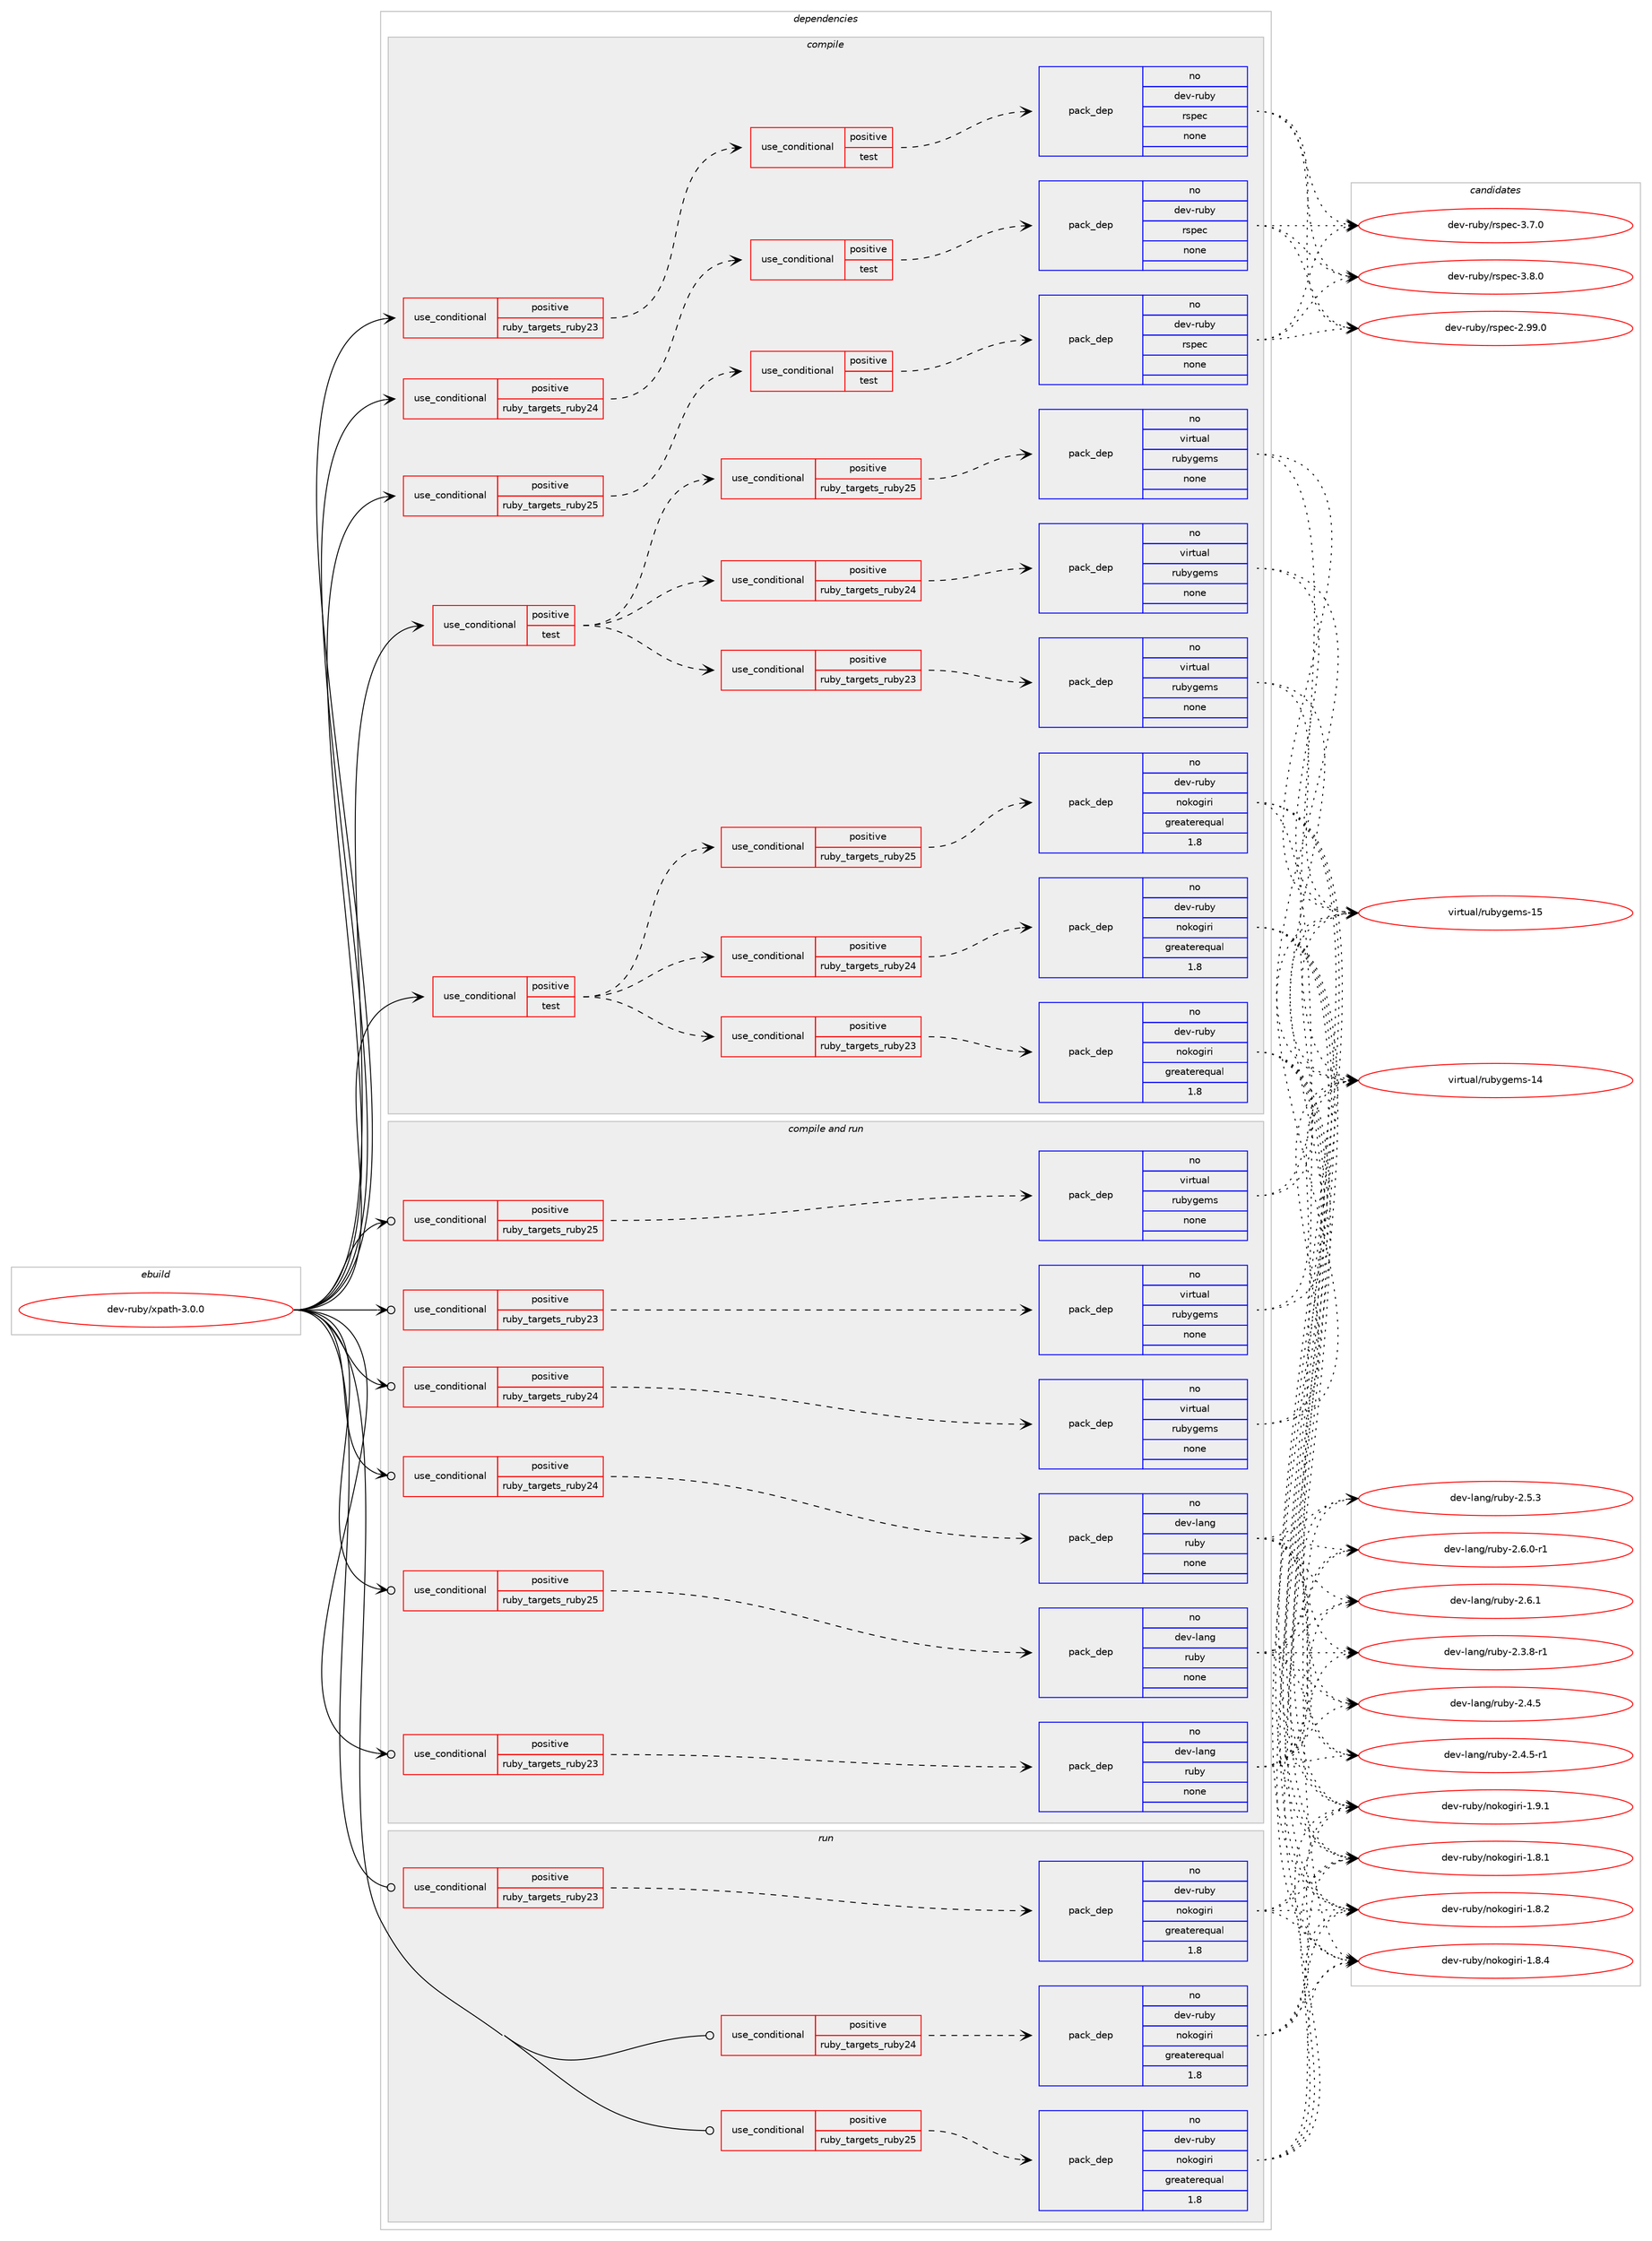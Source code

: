 digraph prolog {

# *************
# Graph options
# *************

newrank=true;
concentrate=true;
compound=true;
graph [rankdir=LR,fontname=Helvetica,fontsize=10,ranksep=1.5];#, ranksep=2.5, nodesep=0.2];
edge  [arrowhead=vee];
node  [fontname=Helvetica,fontsize=10];

# **********
# The ebuild
# **********

subgraph cluster_leftcol {
color=gray;
rank=same;
label=<<i>ebuild</i>>;
id [label="dev-ruby/xpath-3.0.0", color=red, width=4, href="../dev-ruby/xpath-3.0.0.svg"];
}

# ****************
# The dependencies
# ****************

subgraph cluster_midcol {
color=gray;
label=<<i>dependencies</i>>;
subgraph cluster_compile {
fillcolor="#eeeeee";
style=filled;
label=<<i>compile</i>>;
subgraph cond422511 {
dependency1537707 [label=<<TABLE BORDER="0" CELLBORDER="1" CELLSPACING="0" CELLPADDING="4"><TR><TD ROWSPAN="3" CELLPADDING="10">use_conditional</TD></TR><TR><TD>positive</TD></TR><TR><TD>ruby_targets_ruby23</TD></TR></TABLE>>, shape=none, color=red];
subgraph cond422512 {
dependency1537708 [label=<<TABLE BORDER="0" CELLBORDER="1" CELLSPACING="0" CELLPADDING="4"><TR><TD ROWSPAN="3" CELLPADDING="10">use_conditional</TD></TR><TR><TD>positive</TD></TR><TR><TD>test</TD></TR></TABLE>>, shape=none, color=red];
subgraph pack1091677 {
dependency1537709 [label=<<TABLE BORDER="0" CELLBORDER="1" CELLSPACING="0" CELLPADDING="4" WIDTH="220"><TR><TD ROWSPAN="6" CELLPADDING="30">pack_dep</TD></TR><TR><TD WIDTH="110">no</TD></TR><TR><TD>dev-ruby</TD></TR><TR><TD>rspec</TD></TR><TR><TD>none</TD></TR><TR><TD></TD></TR></TABLE>>, shape=none, color=blue];
}
dependency1537708:e -> dependency1537709:w [weight=20,style="dashed",arrowhead="vee"];
}
dependency1537707:e -> dependency1537708:w [weight=20,style="dashed",arrowhead="vee"];
}
id:e -> dependency1537707:w [weight=20,style="solid",arrowhead="vee"];
subgraph cond422513 {
dependency1537710 [label=<<TABLE BORDER="0" CELLBORDER="1" CELLSPACING="0" CELLPADDING="4"><TR><TD ROWSPAN="3" CELLPADDING="10">use_conditional</TD></TR><TR><TD>positive</TD></TR><TR><TD>ruby_targets_ruby24</TD></TR></TABLE>>, shape=none, color=red];
subgraph cond422514 {
dependency1537711 [label=<<TABLE BORDER="0" CELLBORDER="1" CELLSPACING="0" CELLPADDING="4"><TR><TD ROWSPAN="3" CELLPADDING="10">use_conditional</TD></TR><TR><TD>positive</TD></TR><TR><TD>test</TD></TR></TABLE>>, shape=none, color=red];
subgraph pack1091678 {
dependency1537712 [label=<<TABLE BORDER="0" CELLBORDER="1" CELLSPACING="0" CELLPADDING="4" WIDTH="220"><TR><TD ROWSPAN="6" CELLPADDING="30">pack_dep</TD></TR><TR><TD WIDTH="110">no</TD></TR><TR><TD>dev-ruby</TD></TR><TR><TD>rspec</TD></TR><TR><TD>none</TD></TR><TR><TD></TD></TR></TABLE>>, shape=none, color=blue];
}
dependency1537711:e -> dependency1537712:w [weight=20,style="dashed",arrowhead="vee"];
}
dependency1537710:e -> dependency1537711:w [weight=20,style="dashed",arrowhead="vee"];
}
id:e -> dependency1537710:w [weight=20,style="solid",arrowhead="vee"];
subgraph cond422515 {
dependency1537713 [label=<<TABLE BORDER="0" CELLBORDER="1" CELLSPACING="0" CELLPADDING="4"><TR><TD ROWSPAN="3" CELLPADDING="10">use_conditional</TD></TR><TR><TD>positive</TD></TR><TR><TD>ruby_targets_ruby25</TD></TR></TABLE>>, shape=none, color=red];
subgraph cond422516 {
dependency1537714 [label=<<TABLE BORDER="0" CELLBORDER="1" CELLSPACING="0" CELLPADDING="4"><TR><TD ROWSPAN="3" CELLPADDING="10">use_conditional</TD></TR><TR><TD>positive</TD></TR><TR><TD>test</TD></TR></TABLE>>, shape=none, color=red];
subgraph pack1091679 {
dependency1537715 [label=<<TABLE BORDER="0" CELLBORDER="1" CELLSPACING="0" CELLPADDING="4" WIDTH="220"><TR><TD ROWSPAN="6" CELLPADDING="30">pack_dep</TD></TR><TR><TD WIDTH="110">no</TD></TR><TR><TD>dev-ruby</TD></TR><TR><TD>rspec</TD></TR><TR><TD>none</TD></TR><TR><TD></TD></TR></TABLE>>, shape=none, color=blue];
}
dependency1537714:e -> dependency1537715:w [weight=20,style="dashed",arrowhead="vee"];
}
dependency1537713:e -> dependency1537714:w [weight=20,style="dashed",arrowhead="vee"];
}
id:e -> dependency1537713:w [weight=20,style="solid",arrowhead="vee"];
subgraph cond422517 {
dependency1537716 [label=<<TABLE BORDER="0" CELLBORDER="1" CELLSPACING="0" CELLPADDING="4"><TR><TD ROWSPAN="3" CELLPADDING="10">use_conditional</TD></TR><TR><TD>positive</TD></TR><TR><TD>test</TD></TR></TABLE>>, shape=none, color=red];
subgraph cond422518 {
dependency1537717 [label=<<TABLE BORDER="0" CELLBORDER="1" CELLSPACING="0" CELLPADDING="4"><TR><TD ROWSPAN="3" CELLPADDING="10">use_conditional</TD></TR><TR><TD>positive</TD></TR><TR><TD>ruby_targets_ruby23</TD></TR></TABLE>>, shape=none, color=red];
subgraph pack1091680 {
dependency1537718 [label=<<TABLE BORDER="0" CELLBORDER="1" CELLSPACING="0" CELLPADDING="4" WIDTH="220"><TR><TD ROWSPAN="6" CELLPADDING="30">pack_dep</TD></TR><TR><TD WIDTH="110">no</TD></TR><TR><TD>dev-ruby</TD></TR><TR><TD>nokogiri</TD></TR><TR><TD>greaterequal</TD></TR><TR><TD>1.8</TD></TR></TABLE>>, shape=none, color=blue];
}
dependency1537717:e -> dependency1537718:w [weight=20,style="dashed",arrowhead="vee"];
}
dependency1537716:e -> dependency1537717:w [weight=20,style="dashed",arrowhead="vee"];
subgraph cond422519 {
dependency1537719 [label=<<TABLE BORDER="0" CELLBORDER="1" CELLSPACING="0" CELLPADDING="4"><TR><TD ROWSPAN="3" CELLPADDING="10">use_conditional</TD></TR><TR><TD>positive</TD></TR><TR><TD>ruby_targets_ruby24</TD></TR></TABLE>>, shape=none, color=red];
subgraph pack1091681 {
dependency1537720 [label=<<TABLE BORDER="0" CELLBORDER="1" CELLSPACING="0" CELLPADDING="4" WIDTH="220"><TR><TD ROWSPAN="6" CELLPADDING="30">pack_dep</TD></TR><TR><TD WIDTH="110">no</TD></TR><TR><TD>dev-ruby</TD></TR><TR><TD>nokogiri</TD></TR><TR><TD>greaterequal</TD></TR><TR><TD>1.8</TD></TR></TABLE>>, shape=none, color=blue];
}
dependency1537719:e -> dependency1537720:w [weight=20,style="dashed",arrowhead="vee"];
}
dependency1537716:e -> dependency1537719:w [weight=20,style="dashed",arrowhead="vee"];
subgraph cond422520 {
dependency1537721 [label=<<TABLE BORDER="0" CELLBORDER="1" CELLSPACING="0" CELLPADDING="4"><TR><TD ROWSPAN="3" CELLPADDING="10">use_conditional</TD></TR><TR><TD>positive</TD></TR><TR><TD>ruby_targets_ruby25</TD></TR></TABLE>>, shape=none, color=red];
subgraph pack1091682 {
dependency1537722 [label=<<TABLE BORDER="0" CELLBORDER="1" CELLSPACING="0" CELLPADDING="4" WIDTH="220"><TR><TD ROWSPAN="6" CELLPADDING="30">pack_dep</TD></TR><TR><TD WIDTH="110">no</TD></TR><TR><TD>dev-ruby</TD></TR><TR><TD>nokogiri</TD></TR><TR><TD>greaterequal</TD></TR><TR><TD>1.8</TD></TR></TABLE>>, shape=none, color=blue];
}
dependency1537721:e -> dependency1537722:w [weight=20,style="dashed",arrowhead="vee"];
}
dependency1537716:e -> dependency1537721:w [weight=20,style="dashed",arrowhead="vee"];
}
id:e -> dependency1537716:w [weight=20,style="solid",arrowhead="vee"];
subgraph cond422521 {
dependency1537723 [label=<<TABLE BORDER="0" CELLBORDER="1" CELLSPACING="0" CELLPADDING="4"><TR><TD ROWSPAN="3" CELLPADDING="10">use_conditional</TD></TR><TR><TD>positive</TD></TR><TR><TD>test</TD></TR></TABLE>>, shape=none, color=red];
subgraph cond422522 {
dependency1537724 [label=<<TABLE BORDER="0" CELLBORDER="1" CELLSPACING="0" CELLPADDING="4"><TR><TD ROWSPAN="3" CELLPADDING="10">use_conditional</TD></TR><TR><TD>positive</TD></TR><TR><TD>ruby_targets_ruby23</TD></TR></TABLE>>, shape=none, color=red];
subgraph pack1091683 {
dependency1537725 [label=<<TABLE BORDER="0" CELLBORDER="1" CELLSPACING="0" CELLPADDING="4" WIDTH="220"><TR><TD ROWSPAN="6" CELLPADDING="30">pack_dep</TD></TR><TR><TD WIDTH="110">no</TD></TR><TR><TD>virtual</TD></TR><TR><TD>rubygems</TD></TR><TR><TD>none</TD></TR><TR><TD></TD></TR></TABLE>>, shape=none, color=blue];
}
dependency1537724:e -> dependency1537725:w [weight=20,style="dashed",arrowhead="vee"];
}
dependency1537723:e -> dependency1537724:w [weight=20,style="dashed",arrowhead="vee"];
subgraph cond422523 {
dependency1537726 [label=<<TABLE BORDER="0" CELLBORDER="1" CELLSPACING="0" CELLPADDING="4"><TR><TD ROWSPAN="3" CELLPADDING="10">use_conditional</TD></TR><TR><TD>positive</TD></TR><TR><TD>ruby_targets_ruby24</TD></TR></TABLE>>, shape=none, color=red];
subgraph pack1091684 {
dependency1537727 [label=<<TABLE BORDER="0" CELLBORDER="1" CELLSPACING="0" CELLPADDING="4" WIDTH="220"><TR><TD ROWSPAN="6" CELLPADDING="30">pack_dep</TD></TR><TR><TD WIDTH="110">no</TD></TR><TR><TD>virtual</TD></TR><TR><TD>rubygems</TD></TR><TR><TD>none</TD></TR><TR><TD></TD></TR></TABLE>>, shape=none, color=blue];
}
dependency1537726:e -> dependency1537727:w [weight=20,style="dashed",arrowhead="vee"];
}
dependency1537723:e -> dependency1537726:w [weight=20,style="dashed",arrowhead="vee"];
subgraph cond422524 {
dependency1537728 [label=<<TABLE BORDER="0" CELLBORDER="1" CELLSPACING="0" CELLPADDING="4"><TR><TD ROWSPAN="3" CELLPADDING="10">use_conditional</TD></TR><TR><TD>positive</TD></TR><TR><TD>ruby_targets_ruby25</TD></TR></TABLE>>, shape=none, color=red];
subgraph pack1091685 {
dependency1537729 [label=<<TABLE BORDER="0" CELLBORDER="1" CELLSPACING="0" CELLPADDING="4" WIDTH="220"><TR><TD ROWSPAN="6" CELLPADDING="30">pack_dep</TD></TR><TR><TD WIDTH="110">no</TD></TR><TR><TD>virtual</TD></TR><TR><TD>rubygems</TD></TR><TR><TD>none</TD></TR><TR><TD></TD></TR></TABLE>>, shape=none, color=blue];
}
dependency1537728:e -> dependency1537729:w [weight=20,style="dashed",arrowhead="vee"];
}
dependency1537723:e -> dependency1537728:w [weight=20,style="dashed",arrowhead="vee"];
}
id:e -> dependency1537723:w [weight=20,style="solid",arrowhead="vee"];
}
subgraph cluster_compileandrun {
fillcolor="#eeeeee";
style=filled;
label=<<i>compile and run</i>>;
subgraph cond422525 {
dependency1537730 [label=<<TABLE BORDER="0" CELLBORDER="1" CELLSPACING="0" CELLPADDING="4"><TR><TD ROWSPAN="3" CELLPADDING="10">use_conditional</TD></TR><TR><TD>positive</TD></TR><TR><TD>ruby_targets_ruby23</TD></TR></TABLE>>, shape=none, color=red];
subgraph pack1091686 {
dependency1537731 [label=<<TABLE BORDER="0" CELLBORDER="1" CELLSPACING="0" CELLPADDING="4" WIDTH="220"><TR><TD ROWSPAN="6" CELLPADDING="30">pack_dep</TD></TR><TR><TD WIDTH="110">no</TD></TR><TR><TD>dev-lang</TD></TR><TR><TD>ruby</TD></TR><TR><TD>none</TD></TR><TR><TD></TD></TR></TABLE>>, shape=none, color=blue];
}
dependency1537730:e -> dependency1537731:w [weight=20,style="dashed",arrowhead="vee"];
}
id:e -> dependency1537730:w [weight=20,style="solid",arrowhead="odotvee"];
subgraph cond422526 {
dependency1537732 [label=<<TABLE BORDER="0" CELLBORDER="1" CELLSPACING="0" CELLPADDING="4"><TR><TD ROWSPAN="3" CELLPADDING="10">use_conditional</TD></TR><TR><TD>positive</TD></TR><TR><TD>ruby_targets_ruby23</TD></TR></TABLE>>, shape=none, color=red];
subgraph pack1091687 {
dependency1537733 [label=<<TABLE BORDER="0" CELLBORDER="1" CELLSPACING="0" CELLPADDING="4" WIDTH="220"><TR><TD ROWSPAN="6" CELLPADDING="30">pack_dep</TD></TR><TR><TD WIDTH="110">no</TD></TR><TR><TD>virtual</TD></TR><TR><TD>rubygems</TD></TR><TR><TD>none</TD></TR><TR><TD></TD></TR></TABLE>>, shape=none, color=blue];
}
dependency1537732:e -> dependency1537733:w [weight=20,style="dashed",arrowhead="vee"];
}
id:e -> dependency1537732:w [weight=20,style="solid",arrowhead="odotvee"];
subgraph cond422527 {
dependency1537734 [label=<<TABLE BORDER="0" CELLBORDER="1" CELLSPACING="0" CELLPADDING="4"><TR><TD ROWSPAN="3" CELLPADDING="10">use_conditional</TD></TR><TR><TD>positive</TD></TR><TR><TD>ruby_targets_ruby24</TD></TR></TABLE>>, shape=none, color=red];
subgraph pack1091688 {
dependency1537735 [label=<<TABLE BORDER="0" CELLBORDER="1" CELLSPACING="0" CELLPADDING="4" WIDTH="220"><TR><TD ROWSPAN="6" CELLPADDING="30">pack_dep</TD></TR><TR><TD WIDTH="110">no</TD></TR><TR><TD>dev-lang</TD></TR><TR><TD>ruby</TD></TR><TR><TD>none</TD></TR><TR><TD></TD></TR></TABLE>>, shape=none, color=blue];
}
dependency1537734:e -> dependency1537735:w [weight=20,style="dashed",arrowhead="vee"];
}
id:e -> dependency1537734:w [weight=20,style="solid",arrowhead="odotvee"];
subgraph cond422528 {
dependency1537736 [label=<<TABLE BORDER="0" CELLBORDER="1" CELLSPACING="0" CELLPADDING="4"><TR><TD ROWSPAN="3" CELLPADDING="10">use_conditional</TD></TR><TR><TD>positive</TD></TR><TR><TD>ruby_targets_ruby24</TD></TR></TABLE>>, shape=none, color=red];
subgraph pack1091689 {
dependency1537737 [label=<<TABLE BORDER="0" CELLBORDER="1" CELLSPACING="0" CELLPADDING="4" WIDTH="220"><TR><TD ROWSPAN="6" CELLPADDING="30">pack_dep</TD></TR><TR><TD WIDTH="110">no</TD></TR><TR><TD>virtual</TD></TR><TR><TD>rubygems</TD></TR><TR><TD>none</TD></TR><TR><TD></TD></TR></TABLE>>, shape=none, color=blue];
}
dependency1537736:e -> dependency1537737:w [weight=20,style="dashed",arrowhead="vee"];
}
id:e -> dependency1537736:w [weight=20,style="solid",arrowhead="odotvee"];
subgraph cond422529 {
dependency1537738 [label=<<TABLE BORDER="0" CELLBORDER="1" CELLSPACING="0" CELLPADDING="4"><TR><TD ROWSPAN="3" CELLPADDING="10">use_conditional</TD></TR><TR><TD>positive</TD></TR><TR><TD>ruby_targets_ruby25</TD></TR></TABLE>>, shape=none, color=red];
subgraph pack1091690 {
dependency1537739 [label=<<TABLE BORDER="0" CELLBORDER="1" CELLSPACING="0" CELLPADDING="4" WIDTH="220"><TR><TD ROWSPAN="6" CELLPADDING="30">pack_dep</TD></TR><TR><TD WIDTH="110">no</TD></TR><TR><TD>dev-lang</TD></TR><TR><TD>ruby</TD></TR><TR><TD>none</TD></TR><TR><TD></TD></TR></TABLE>>, shape=none, color=blue];
}
dependency1537738:e -> dependency1537739:w [weight=20,style="dashed",arrowhead="vee"];
}
id:e -> dependency1537738:w [weight=20,style="solid",arrowhead="odotvee"];
subgraph cond422530 {
dependency1537740 [label=<<TABLE BORDER="0" CELLBORDER="1" CELLSPACING="0" CELLPADDING="4"><TR><TD ROWSPAN="3" CELLPADDING="10">use_conditional</TD></TR><TR><TD>positive</TD></TR><TR><TD>ruby_targets_ruby25</TD></TR></TABLE>>, shape=none, color=red];
subgraph pack1091691 {
dependency1537741 [label=<<TABLE BORDER="0" CELLBORDER="1" CELLSPACING="0" CELLPADDING="4" WIDTH="220"><TR><TD ROWSPAN="6" CELLPADDING="30">pack_dep</TD></TR><TR><TD WIDTH="110">no</TD></TR><TR><TD>virtual</TD></TR><TR><TD>rubygems</TD></TR><TR><TD>none</TD></TR><TR><TD></TD></TR></TABLE>>, shape=none, color=blue];
}
dependency1537740:e -> dependency1537741:w [weight=20,style="dashed",arrowhead="vee"];
}
id:e -> dependency1537740:w [weight=20,style="solid",arrowhead="odotvee"];
}
subgraph cluster_run {
fillcolor="#eeeeee";
style=filled;
label=<<i>run</i>>;
subgraph cond422531 {
dependency1537742 [label=<<TABLE BORDER="0" CELLBORDER="1" CELLSPACING="0" CELLPADDING="4"><TR><TD ROWSPAN="3" CELLPADDING="10">use_conditional</TD></TR><TR><TD>positive</TD></TR><TR><TD>ruby_targets_ruby23</TD></TR></TABLE>>, shape=none, color=red];
subgraph pack1091692 {
dependency1537743 [label=<<TABLE BORDER="0" CELLBORDER="1" CELLSPACING="0" CELLPADDING="4" WIDTH="220"><TR><TD ROWSPAN="6" CELLPADDING="30">pack_dep</TD></TR><TR><TD WIDTH="110">no</TD></TR><TR><TD>dev-ruby</TD></TR><TR><TD>nokogiri</TD></TR><TR><TD>greaterequal</TD></TR><TR><TD>1.8</TD></TR></TABLE>>, shape=none, color=blue];
}
dependency1537742:e -> dependency1537743:w [weight=20,style="dashed",arrowhead="vee"];
}
id:e -> dependency1537742:w [weight=20,style="solid",arrowhead="odot"];
subgraph cond422532 {
dependency1537744 [label=<<TABLE BORDER="0" CELLBORDER="1" CELLSPACING="0" CELLPADDING="4"><TR><TD ROWSPAN="3" CELLPADDING="10">use_conditional</TD></TR><TR><TD>positive</TD></TR><TR><TD>ruby_targets_ruby24</TD></TR></TABLE>>, shape=none, color=red];
subgraph pack1091693 {
dependency1537745 [label=<<TABLE BORDER="0" CELLBORDER="1" CELLSPACING="0" CELLPADDING="4" WIDTH="220"><TR><TD ROWSPAN="6" CELLPADDING="30">pack_dep</TD></TR><TR><TD WIDTH="110">no</TD></TR><TR><TD>dev-ruby</TD></TR><TR><TD>nokogiri</TD></TR><TR><TD>greaterequal</TD></TR><TR><TD>1.8</TD></TR></TABLE>>, shape=none, color=blue];
}
dependency1537744:e -> dependency1537745:w [weight=20,style="dashed",arrowhead="vee"];
}
id:e -> dependency1537744:w [weight=20,style="solid",arrowhead="odot"];
subgraph cond422533 {
dependency1537746 [label=<<TABLE BORDER="0" CELLBORDER="1" CELLSPACING="0" CELLPADDING="4"><TR><TD ROWSPAN="3" CELLPADDING="10">use_conditional</TD></TR><TR><TD>positive</TD></TR><TR><TD>ruby_targets_ruby25</TD></TR></TABLE>>, shape=none, color=red];
subgraph pack1091694 {
dependency1537747 [label=<<TABLE BORDER="0" CELLBORDER="1" CELLSPACING="0" CELLPADDING="4" WIDTH="220"><TR><TD ROWSPAN="6" CELLPADDING="30">pack_dep</TD></TR><TR><TD WIDTH="110">no</TD></TR><TR><TD>dev-ruby</TD></TR><TR><TD>nokogiri</TD></TR><TR><TD>greaterequal</TD></TR><TR><TD>1.8</TD></TR></TABLE>>, shape=none, color=blue];
}
dependency1537746:e -> dependency1537747:w [weight=20,style="dashed",arrowhead="vee"];
}
id:e -> dependency1537746:w [weight=20,style="solid",arrowhead="odot"];
}
}

# **************
# The candidates
# **************

subgraph cluster_choices {
rank=same;
color=gray;
label=<<i>candidates</i>>;

subgraph choice1091677 {
color=black;
nodesep=1;
choice1001011184511411798121471141151121019945504657574648 [label="dev-ruby/rspec-2.99.0", color=red, width=4,href="../dev-ruby/rspec-2.99.0.svg"];
choice10010111845114117981214711411511210199455146554648 [label="dev-ruby/rspec-3.7.0", color=red, width=4,href="../dev-ruby/rspec-3.7.0.svg"];
choice10010111845114117981214711411511210199455146564648 [label="dev-ruby/rspec-3.8.0", color=red, width=4,href="../dev-ruby/rspec-3.8.0.svg"];
dependency1537709:e -> choice1001011184511411798121471141151121019945504657574648:w [style=dotted,weight="100"];
dependency1537709:e -> choice10010111845114117981214711411511210199455146554648:w [style=dotted,weight="100"];
dependency1537709:e -> choice10010111845114117981214711411511210199455146564648:w [style=dotted,weight="100"];
}
subgraph choice1091678 {
color=black;
nodesep=1;
choice1001011184511411798121471141151121019945504657574648 [label="dev-ruby/rspec-2.99.0", color=red, width=4,href="../dev-ruby/rspec-2.99.0.svg"];
choice10010111845114117981214711411511210199455146554648 [label="dev-ruby/rspec-3.7.0", color=red, width=4,href="../dev-ruby/rspec-3.7.0.svg"];
choice10010111845114117981214711411511210199455146564648 [label="dev-ruby/rspec-3.8.0", color=red, width=4,href="../dev-ruby/rspec-3.8.0.svg"];
dependency1537712:e -> choice1001011184511411798121471141151121019945504657574648:w [style=dotted,weight="100"];
dependency1537712:e -> choice10010111845114117981214711411511210199455146554648:w [style=dotted,weight="100"];
dependency1537712:e -> choice10010111845114117981214711411511210199455146564648:w [style=dotted,weight="100"];
}
subgraph choice1091679 {
color=black;
nodesep=1;
choice1001011184511411798121471141151121019945504657574648 [label="dev-ruby/rspec-2.99.0", color=red, width=4,href="../dev-ruby/rspec-2.99.0.svg"];
choice10010111845114117981214711411511210199455146554648 [label="dev-ruby/rspec-3.7.0", color=red, width=4,href="../dev-ruby/rspec-3.7.0.svg"];
choice10010111845114117981214711411511210199455146564648 [label="dev-ruby/rspec-3.8.0", color=red, width=4,href="../dev-ruby/rspec-3.8.0.svg"];
dependency1537715:e -> choice1001011184511411798121471141151121019945504657574648:w [style=dotted,weight="100"];
dependency1537715:e -> choice10010111845114117981214711411511210199455146554648:w [style=dotted,weight="100"];
dependency1537715:e -> choice10010111845114117981214711411511210199455146564648:w [style=dotted,weight="100"];
}
subgraph choice1091680 {
color=black;
nodesep=1;
choice100101118451141179812147110111107111103105114105454946564649 [label="dev-ruby/nokogiri-1.8.1", color=red, width=4,href="../dev-ruby/nokogiri-1.8.1.svg"];
choice100101118451141179812147110111107111103105114105454946564650 [label="dev-ruby/nokogiri-1.8.2", color=red, width=4,href="../dev-ruby/nokogiri-1.8.2.svg"];
choice100101118451141179812147110111107111103105114105454946564652 [label="dev-ruby/nokogiri-1.8.4", color=red, width=4,href="../dev-ruby/nokogiri-1.8.4.svg"];
choice100101118451141179812147110111107111103105114105454946574649 [label="dev-ruby/nokogiri-1.9.1", color=red, width=4,href="../dev-ruby/nokogiri-1.9.1.svg"];
dependency1537718:e -> choice100101118451141179812147110111107111103105114105454946564649:w [style=dotted,weight="100"];
dependency1537718:e -> choice100101118451141179812147110111107111103105114105454946564650:w [style=dotted,weight="100"];
dependency1537718:e -> choice100101118451141179812147110111107111103105114105454946564652:w [style=dotted,weight="100"];
dependency1537718:e -> choice100101118451141179812147110111107111103105114105454946574649:w [style=dotted,weight="100"];
}
subgraph choice1091681 {
color=black;
nodesep=1;
choice100101118451141179812147110111107111103105114105454946564649 [label="dev-ruby/nokogiri-1.8.1", color=red, width=4,href="../dev-ruby/nokogiri-1.8.1.svg"];
choice100101118451141179812147110111107111103105114105454946564650 [label="dev-ruby/nokogiri-1.8.2", color=red, width=4,href="../dev-ruby/nokogiri-1.8.2.svg"];
choice100101118451141179812147110111107111103105114105454946564652 [label="dev-ruby/nokogiri-1.8.4", color=red, width=4,href="../dev-ruby/nokogiri-1.8.4.svg"];
choice100101118451141179812147110111107111103105114105454946574649 [label="dev-ruby/nokogiri-1.9.1", color=red, width=4,href="../dev-ruby/nokogiri-1.9.1.svg"];
dependency1537720:e -> choice100101118451141179812147110111107111103105114105454946564649:w [style=dotted,weight="100"];
dependency1537720:e -> choice100101118451141179812147110111107111103105114105454946564650:w [style=dotted,weight="100"];
dependency1537720:e -> choice100101118451141179812147110111107111103105114105454946564652:w [style=dotted,weight="100"];
dependency1537720:e -> choice100101118451141179812147110111107111103105114105454946574649:w [style=dotted,weight="100"];
}
subgraph choice1091682 {
color=black;
nodesep=1;
choice100101118451141179812147110111107111103105114105454946564649 [label="dev-ruby/nokogiri-1.8.1", color=red, width=4,href="../dev-ruby/nokogiri-1.8.1.svg"];
choice100101118451141179812147110111107111103105114105454946564650 [label="dev-ruby/nokogiri-1.8.2", color=red, width=4,href="../dev-ruby/nokogiri-1.8.2.svg"];
choice100101118451141179812147110111107111103105114105454946564652 [label="dev-ruby/nokogiri-1.8.4", color=red, width=4,href="../dev-ruby/nokogiri-1.8.4.svg"];
choice100101118451141179812147110111107111103105114105454946574649 [label="dev-ruby/nokogiri-1.9.1", color=red, width=4,href="../dev-ruby/nokogiri-1.9.1.svg"];
dependency1537722:e -> choice100101118451141179812147110111107111103105114105454946564649:w [style=dotted,weight="100"];
dependency1537722:e -> choice100101118451141179812147110111107111103105114105454946564650:w [style=dotted,weight="100"];
dependency1537722:e -> choice100101118451141179812147110111107111103105114105454946564652:w [style=dotted,weight="100"];
dependency1537722:e -> choice100101118451141179812147110111107111103105114105454946574649:w [style=dotted,weight="100"];
}
subgraph choice1091683 {
color=black;
nodesep=1;
choice118105114116117971084711411798121103101109115454952 [label="virtual/rubygems-14", color=red, width=4,href="../virtual/rubygems-14.svg"];
choice118105114116117971084711411798121103101109115454953 [label="virtual/rubygems-15", color=red, width=4,href="../virtual/rubygems-15.svg"];
dependency1537725:e -> choice118105114116117971084711411798121103101109115454952:w [style=dotted,weight="100"];
dependency1537725:e -> choice118105114116117971084711411798121103101109115454953:w [style=dotted,weight="100"];
}
subgraph choice1091684 {
color=black;
nodesep=1;
choice118105114116117971084711411798121103101109115454952 [label="virtual/rubygems-14", color=red, width=4,href="../virtual/rubygems-14.svg"];
choice118105114116117971084711411798121103101109115454953 [label="virtual/rubygems-15", color=red, width=4,href="../virtual/rubygems-15.svg"];
dependency1537727:e -> choice118105114116117971084711411798121103101109115454952:w [style=dotted,weight="100"];
dependency1537727:e -> choice118105114116117971084711411798121103101109115454953:w [style=dotted,weight="100"];
}
subgraph choice1091685 {
color=black;
nodesep=1;
choice118105114116117971084711411798121103101109115454952 [label="virtual/rubygems-14", color=red, width=4,href="../virtual/rubygems-14.svg"];
choice118105114116117971084711411798121103101109115454953 [label="virtual/rubygems-15", color=red, width=4,href="../virtual/rubygems-15.svg"];
dependency1537729:e -> choice118105114116117971084711411798121103101109115454952:w [style=dotted,weight="100"];
dependency1537729:e -> choice118105114116117971084711411798121103101109115454953:w [style=dotted,weight="100"];
}
subgraph choice1091686 {
color=black;
nodesep=1;
choice100101118451089711010347114117981214550465146564511449 [label="dev-lang/ruby-2.3.8-r1", color=red, width=4,href="../dev-lang/ruby-2.3.8-r1.svg"];
choice10010111845108971101034711411798121455046524653 [label="dev-lang/ruby-2.4.5", color=red, width=4,href="../dev-lang/ruby-2.4.5.svg"];
choice100101118451089711010347114117981214550465246534511449 [label="dev-lang/ruby-2.4.5-r1", color=red, width=4,href="../dev-lang/ruby-2.4.5-r1.svg"];
choice10010111845108971101034711411798121455046534651 [label="dev-lang/ruby-2.5.3", color=red, width=4,href="../dev-lang/ruby-2.5.3.svg"];
choice100101118451089711010347114117981214550465446484511449 [label="dev-lang/ruby-2.6.0-r1", color=red, width=4,href="../dev-lang/ruby-2.6.0-r1.svg"];
choice10010111845108971101034711411798121455046544649 [label="dev-lang/ruby-2.6.1", color=red, width=4,href="../dev-lang/ruby-2.6.1.svg"];
dependency1537731:e -> choice100101118451089711010347114117981214550465146564511449:w [style=dotted,weight="100"];
dependency1537731:e -> choice10010111845108971101034711411798121455046524653:w [style=dotted,weight="100"];
dependency1537731:e -> choice100101118451089711010347114117981214550465246534511449:w [style=dotted,weight="100"];
dependency1537731:e -> choice10010111845108971101034711411798121455046534651:w [style=dotted,weight="100"];
dependency1537731:e -> choice100101118451089711010347114117981214550465446484511449:w [style=dotted,weight="100"];
dependency1537731:e -> choice10010111845108971101034711411798121455046544649:w [style=dotted,weight="100"];
}
subgraph choice1091687 {
color=black;
nodesep=1;
choice118105114116117971084711411798121103101109115454952 [label="virtual/rubygems-14", color=red, width=4,href="../virtual/rubygems-14.svg"];
choice118105114116117971084711411798121103101109115454953 [label="virtual/rubygems-15", color=red, width=4,href="../virtual/rubygems-15.svg"];
dependency1537733:e -> choice118105114116117971084711411798121103101109115454952:w [style=dotted,weight="100"];
dependency1537733:e -> choice118105114116117971084711411798121103101109115454953:w [style=dotted,weight="100"];
}
subgraph choice1091688 {
color=black;
nodesep=1;
choice100101118451089711010347114117981214550465146564511449 [label="dev-lang/ruby-2.3.8-r1", color=red, width=4,href="../dev-lang/ruby-2.3.8-r1.svg"];
choice10010111845108971101034711411798121455046524653 [label="dev-lang/ruby-2.4.5", color=red, width=4,href="../dev-lang/ruby-2.4.5.svg"];
choice100101118451089711010347114117981214550465246534511449 [label="dev-lang/ruby-2.4.5-r1", color=red, width=4,href="../dev-lang/ruby-2.4.5-r1.svg"];
choice10010111845108971101034711411798121455046534651 [label="dev-lang/ruby-2.5.3", color=red, width=4,href="../dev-lang/ruby-2.5.3.svg"];
choice100101118451089711010347114117981214550465446484511449 [label="dev-lang/ruby-2.6.0-r1", color=red, width=4,href="../dev-lang/ruby-2.6.0-r1.svg"];
choice10010111845108971101034711411798121455046544649 [label="dev-lang/ruby-2.6.1", color=red, width=4,href="../dev-lang/ruby-2.6.1.svg"];
dependency1537735:e -> choice100101118451089711010347114117981214550465146564511449:w [style=dotted,weight="100"];
dependency1537735:e -> choice10010111845108971101034711411798121455046524653:w [style=dotted,weight="100"];
dependency1537735:e -> choice100101118451089711010347114117981214550465246534511449:w [style=dotted,weight="100"];
dependency1537735:e -> choice10010111845108971101034711411798121455046534651:w [style=dotted,weight="100"];
dependency1537735:e -> choice100101118451089711010347114117981214550465446484511449:w [style=dotted,weight="100"];
dependency1537735:e -> choice10010111845108971101034711411798121455046544649:w [style=dotted,weight="100"];
}
subgraph choice1091689 {
color=black;
nodesep=1;
choice118105114116117971084711411798121103101109115454952 [label="virtual/rubygems-14", color=red, width=4,href="../virtual/rubygems-14.svg"];
choice118105114116117971084711411798121103101109115454953 [label="virtual/rubygems-15", color=red, width=4,href="../virtual/rubygems-15.svg"];
dependency1537737:e -> choice118105114116117971084711411798121103101109115454952:w [style=dotted,weight="100"];
dependency1537737:e -> choice118105114116117971084711411798121103101109115454953:w [style=dotted,weight="100"];
}
subgraph choice1091690 {
color=black;
nodesep=1;
choice100101118451089711010347114117981214550465146564511449 [label="dev-lang/ruby-2.3.8-r1", color=red, width=4,href="../dev-lang/ruby-2.3.8-r1.svg"];
choice10010111845108971101034711411798121455046524653 [label="dev-lang/ruby-2.4.5", color=red, width=4,href="../dev-lang/ruby-2.4.5.svg"];
choice100101118451089711010347114117981214550465246534511449 [label="dev-lang/ruby-2.4.5-r1", color=red, width=4,href="../dev-lang/ruby-2.4.5-r1.svg"];
choice10010111845108971101034711411798121455046534651 [label="dev-lang/ruby-2.5.3", color=red, width=4,href="../dev-lang/ruby-2.5.3.svg"];
choice100101118451089711010347114117981214550465446484511449 [label="dev-lang/ruby-2.6.0-r1", color=red, width=4,href="../dev-lang/ruby-2.6.0-r1.svg"];
choice10010111845108971101034711411798121455046544649 [label="dev-lang/ruby-2.6.1", color=red, width=4,href="../dev-lang/ruby-2.6.1.svg"];
dependency1537739:e -> choice100101118451089711010347114117981214550465146564511449:w [style=dotted,weight="100"];
dependency1537739:e -> choice10010111845108971101034711411798121455046524653:w [style=dotted,weight="100"];
dependency1537739:e -> choice100101118451089711010347114117981214550465246534511449:w [style=dotted,weight="100"];
dependency1537739:e -> choice10010111845108971101034711411798121455046534651:w [style=dotted,weight="100"];
dependency1537739:e -> choice100101118451089711010347114117981214550465446484511449:w [style=dotted,weight="100"];
dependency1537739:e -> choice10010111845108971101034711411798121455046544649:w [style=dotted,weight="100"];
}
subgraph choice1091691 {
color=black;
nodesep=1;
choice118105114116117971084711411798121103101109115454952 [label="virtual/rubygems-14", color=red, width=4,href="../virtual/rubygems-14.svg"];
choice118105114116117971084711411798121103101109115454953 [label="virtual/rubygems-15", color=red, width=4,href="../virtual/rubygems-15.svg"];
dependency1537741:e -> choice118105114116117971084711411798121103101109115454952:w [style=dotted,weight="100"];
dependency1537741:e -> choice118105114116117971084711411798121103101109115454953:w [style=dotted,weight="100"];
}
subgraph choice1091692 {
color=black;
nodesep=1;
choice100101118451141179812147110111107111103105114105454946564649 [label="dev-ruby/nokogiri-1.8.1", color=red, width=4,href="../dev-ruby/nokogiri-1.8.1.svg"];
choice100101118451141179812147110111107111103105114105454946564650 [label="dev-ruby/nokogiri-1.8.2", color=red, width=4,href="../dev-ruby/nokogiri-1.8.2.svg"];
choice100101118451141179812147110111107111103105114105454946564652 [label="dev-ruby/nokogiri-1.8.4", color=red, width=4,href="../dev-ruby/nokogiri-1.8.4.svg"];
choice100101118451141179812147110111107111103105114105454946574649 [label="dev-ruby/nokogiri-1.9.1", color=red, width=4,href="../dev-ruby/nokogiri-1.9.1.svg"];
dependency1537743:e -> choice100101118451141179812147110111107111103105114105454946564649:w [style=dotted,weight="100"];
dependency1537743:e -> choice100101118451141179812147110111107111103105114105454946564650:w [style=dotted,weight="100"];
dependency1537743:e -> choice100101118451141179812147110111107111103105114105454946564652:w [style=dotted,weight="100"];
dependency1537743:e -> choice100101118451141179812147110111107111103105114105454946574649:w [style=dotted,weight="100"];
}
subgraph choice1091693 {
color=black;
nodesep=1;
choice100101118451141179812147110111107111103105114105454946564649 [label="dev-ruby/nokogiri-1.8.1", color=red, width=4,href="../dev-ruby/nokogiri-1.8.1.svg"];
choice100101118451141179812147110111107111103105114105454946564650 [label="dev-ruby/nokogiri-1.8.2", color=red, width=4,href="../dev-ruby/nokogiri-1.8.2.svg"];
choice100101118451141179812147110111107111103105114105454946564652 [label="dev-ruby/nokogiri-1.8.4", color=red, width=4,href="../dev-ruby/nokogiri-1.8.4.svg"];
choice100101118451141179812147110111107111103105114105454946574649 [label="dev-ruby/nokogiri-1.9.1", color=red, width=4,href="../dev-ruby/nokogiri-1.9.1.svg"];
dependency1537745:e -> choice100101118451141179812147110111107111103105114105454946564649:w [style=dotted,weight="100"];
dependency1537745:e -> choice100101118451141179812147110111107111103105114105454946564650:w [style=dotted,weight="100"];
dependency1537745:e -> choice100101118451141179812147110111107111103105114105454946564652:w [style=dotted,weight="100"];
dependency1537745:e -> choice100101118451141179812147110111107111103105114105454946574649:w [style=dotted,weight="100"];
}
subgraph choice1091694 {
color=black;
nodesep=1;
choice100101118451141179812147110111107111103105114105454946564649 [label="dev-ruby/nokogiri-1.8.1", color=red, width=4,href="../dev-ruby/nokogiri-1.8.1.svg"];
choice100101118451141179812147110111107111103105114105454946564650 [label="dev-ruby/nokogiri-1.8.2", color=red, width=4,href="../dev-ruby/nokogiri-1.8.2.svg"];
choice100101118451141179812147110111107111103105114105454946564652 [label="dev-ruby/nokogiri-1.8.4", color=red, width=4,href="../dev-ruby/nokogiri-1.8.4.svg"];
choice100101118451141179812147110111107111103105114105454946574649 [label="dev-ruby/nokogiri-1.9.1", color=red, width=4,href="../dev-ruby/nokogiri-1.9.1.svg"];
dependency1537747:e -> choice100101118451141179812147110111107111103105114105454946564649:w [style=dotted,weight="100"];
dependency1537747:e -> choice100101118451141179812147110111107111103105114105454946564650:w [style=dotted,weight="100"];
dependency1537747:e -> choice100101118451141179812147110111107111103105114105454946564652:w [style=dotted,weight="100"];
dependency1537747:e -> choice100101118451141179812147110111107111103105114105454946574649:w [style=dotted,weight="100"];
}
}

}
